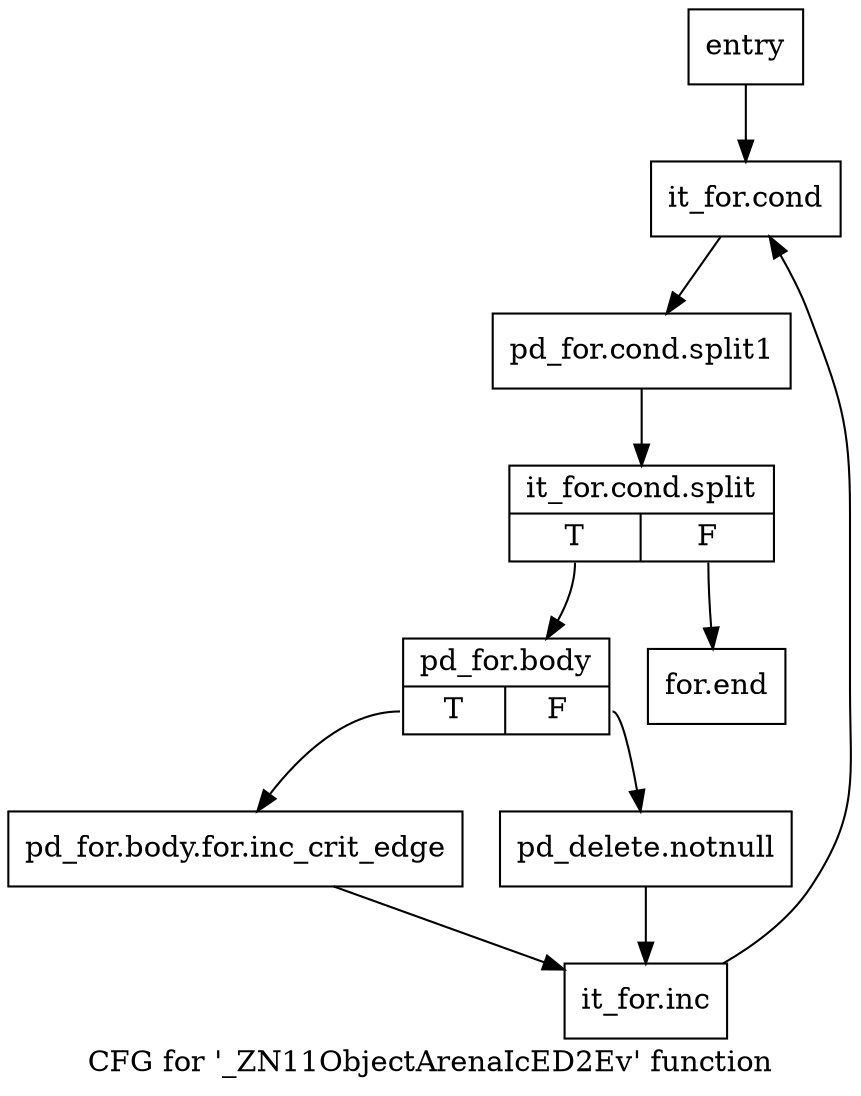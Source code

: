 digraph "CFG for '_ZN11ObjectArenaIcED2Ev' function" {
	label="CFG for '_ZN11ObjectArenaIcED2Ev' function";

	Node0x1bf38a0 [shape=record,label="{entry}"];
	Node0x1bf38a0 -> Node0x1bf38f0;
	Node0x1bf38f0 [shape=record,label="{it_for.cond}"];
	Node0x1bf38f0 -> Node0x2655910;
	Node0x2655910 [shape=record,label="{pd_for.cond.split1}"];
	Node0x2655910 -> Node0x273b050;
	Node0x273b050 [shape=record,label="{it_for.cond.split|{<s0>T|<s1>F}}"];
	Node0x273b050:s0 -> Node0x1bf3940;
	Node0x273b050:s1 -> Node0x1bf3a80;
	Node0x1bf3940 [shape=record,label="{pd_for.body|{<s0>T|<s1>F}}"];
	Node0x1bf3940:s0 -> Node0x1bf3990;
	Node0x1bf3940:s1 -> Node0x1bf39e0;
	Node0x1bf3990 [shape=record,label="{pd_for.body.for.inc_crit_edge}"];
	Node0x1bf3990 -> Node0x1bf3a30;
	Node0x1bf39e0 [shape=record,label="{pd_delete.notnull}"];
	Node0x1bf39e0 -> Node0x1bf3a30;
	Node0x1bf3a30 [shape=record,label="{it_for.inc}"];
	Node0x1bf3a30 -> Node0x1bf38f0;
	Node0x1bf3a80 [shape=record,label="{for.end}"];
}

